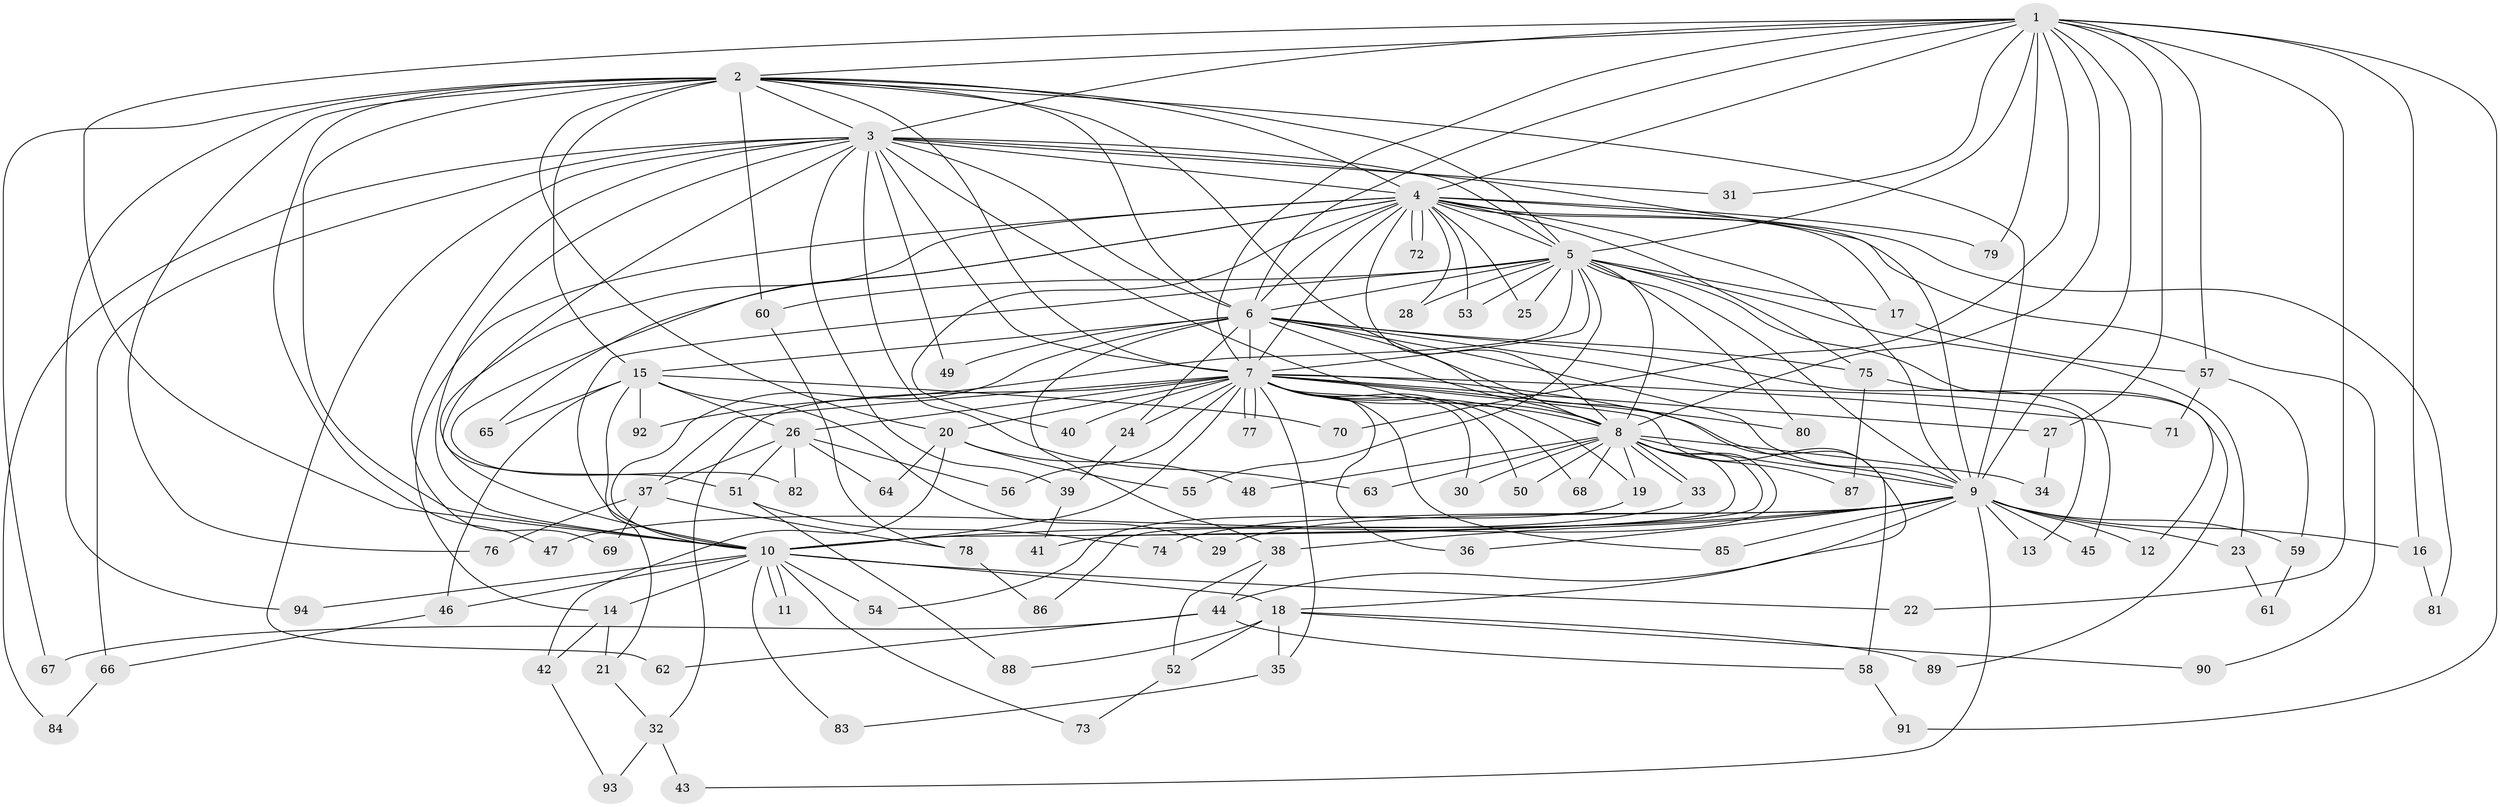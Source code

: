 // coarse degree distribution, {21: 0.014285714285714285, 14: 0.014285714285714285, 15: 0.02857142857142857, 22: 0.014285714285714285, 28: 0.014285714285714285, 24: 0.014285714285714285, 18: 0.014285714285714285, 2: 0.5714285714285714, 10: 0.014285714285714285, 3: 0.17142857142857143, 8: 0.014285714285714285, 6: 0.04285714285714286, 5: 0.04285714285714286, 4: 0.02857142857142857}
// Generated by graph-tools (version 1.1) at 2025/23/03/03/25 07:23:42]
// undirected, 94 vertices, 213 edges
graph export_dot {
graph [start="1"]
  node [color=gray90,style=filled];
  1;
  2;
  3;
  4;
  5;
  6;
  7;
  8;
  9;
  10;
  11;
  12;
  13;
  14;
  15;
  16;
  17;
  18;
  19;
  20;
  21;
  22;
  23;
  24;
  25;
  26;
  27;
  28;
  29;
  30;
  31;
  32;
  33;
  34;
  35;
  36;
  37;
  38;
  39;
  40;
  41;
  42;
  43;
  44;
  45;
  46;
  47;
  48;
  49;
  50;
  51;
  52;
  53;
  54;
  55;
  56;
  57;
  58;
  59;
  60;
  61;
  62;
  63;
  64;
  65;
  66;
  67;
  68;
  69;
  70;
  71;
  72;
  73;
  74;
  75;
  76;
  77;
  78;
  79;
  80;
  81;
  82;
  83;
  84;
  85;
  86;
  87;
  88;
  89;
  90;
  91;
  92;
  93;
  94;
  1 -- 2;
  1 -- 3;
  1 -- 4;
  1 -- 5;
  1 -- 6;
  1 -- 7;
  1 -- 8;
  1 -- 9;
  1 -- 10;
  1 -- 16;
  1 -- 22;
  1 -- 27;
  1 -- 31;
  1 -- 57;
  1 -- 70;
  1 -- 79;
  1 -- 91;
  2 -- 3;
  2 -- 4;
  2 -- 5;
  2 -- 6;
  2 -- 7;
  2 -- 8;
  2 -- 9;
  2 -- 10;
  2 -- 15;
  2 -- 20;
  2 -- 47;
  2 -- 60;
  2 -- 67;
  2 -- 76;
  2 -- 94;
  3 -- 4;
  3 -- 5;
  3 -- 6;
  3 -- 7;
  3 -- 8;
  3 -- 9;
  3 -- 10;
  3 -- 31;
  3 -- 39;
  3 -- 49;
  3 -- 51;
  3 -- 62;
  3 -- 63;
  3 -- 66;
  3 -- 69;
  3 -- 84;
  4 -- 5;
  4 -- 6;
  4 -- 7;
  4 -- 8;
  4 -- 9;
  4 -- 10;
  4 -- 14;
  4 -- 17;
  4 -- 25;
  4 -- 28;
  4 -- 40;
  4 -- 53;
  4 -- 65;
  4 -- 72;
  4 -- 72;
  4 -- 75;
  4 -- 79;
  4 -- 81;
  4 -- 82;
  4 -- 90;
  5 -- 6;
  5 -- 7;
  5 -- 8;
  5 -- 9;
  5 -- 10;
  5 -- 12;
  5 -- 17;
  5 -- 23;
  5 -- 25;
  5 -- 28;
  5 -- 53;
  5 -- 55;
  5 -- 60;
  5 -- 80;
  5 -- 92;
  6 -- 7;
  6 -- 8;
  6 -- 9;
  6 -- 10;
  6 -- 13;
  6 -- 15;
  6 -- 18;
  6 -- 24;
  6 -- 38;
  6 -- 45;
  6 -- 49;
  6 -- 75;
  7 -- 8;
  7 -- 9;
  7 -- 10;
  7 -- 19;
  7 -- 20;
  7 -- 24;
  7 -- 26;
  7 -- 27;
  7 -- 30;
  7 -- 32;
  7 -- 35;
  7 -- 36;
  7 -- 37;
  7 -- 40;
  7 -- 50;
  7 -- 56;
  7 -- 58;
  7 -- 68;
  7 -- 71;
  7 -- 77;
  7 -- 77;
  7 -- 80;
  7 -- 85;
  8 -- 9;
  8 -- 10;
  8 -- 19;
  8 -- 30;
  8 -- 33;
  8 -- 33;
  8 -- 34;
  8 -- 41;
  8 -- 48;
  8 -- 50;
  8 -- 63;
  8 -- 68;
  8 -- 86;
  8 -- 87;
  9 -- 10;
  9 -- 12;
  9 -- 13;
  9 -- 16;
  9 -- 23;
  9 -- 29;
  9 -- 36;
  9 -- 38;
  9 -- 43;
  9 -- 44;
  9 -- 45;
  9 -- 59;
  9 -- 74;
  9 -- 85;
  10 -- 11;
  10 -- 11;
  10 -- 14;
  10 -- 18;
  10 -- 22;
  10 -- 46;
  10 -- 54;
  10 -- 73;
  10 -- 83;
  10 -- 94;
  14 -- 21;
  14 -- 42;
  15 -- 21;
  15 -- 26;
  15 -- 29;
  15 -- 46;
  15 -- 65;
  15 -- 70;
  15 -- 92;
  16 -- 81;
  17 -- 57;
  18 -- 35;
  18 -- 52;
  18 -- 88;
  18 -- 89;
  18 -- 90;
  19 -- 54;
  20 -- 42;
  20 -- 48;
  20 -- 55;
  20 -- 64;
  21 -- 32;
  23 -- 61;
  24 -- 39;
  26 -- 37;
  26 -- 51;
  26 -- 56;
  26 -- 64;
  26 -- 82;
  27 -- 34;
  32 -- 43;
  32 -- 93;
  33 -- 47;
  35 -- 83;
  37 -- 69;
  37 -- 76;
  37 -- 78;
  38 -- 44;
  38 -- 52;
  39 -- 41;
  42 -- 93;
  44 -- 58;
  44 -- 62;
  44 -- 67;
  46 -- 66;
  51 -- 74;
  51 -- 88;
  52 -- 73;
  57 -- 59;
  57 -- 71;
  58 -- 91;
  59 -- 61;
  60 -- 78;
  66 -- 84;
  75 -- 87;
  75 -- 89;
  78 -- 86;
}
